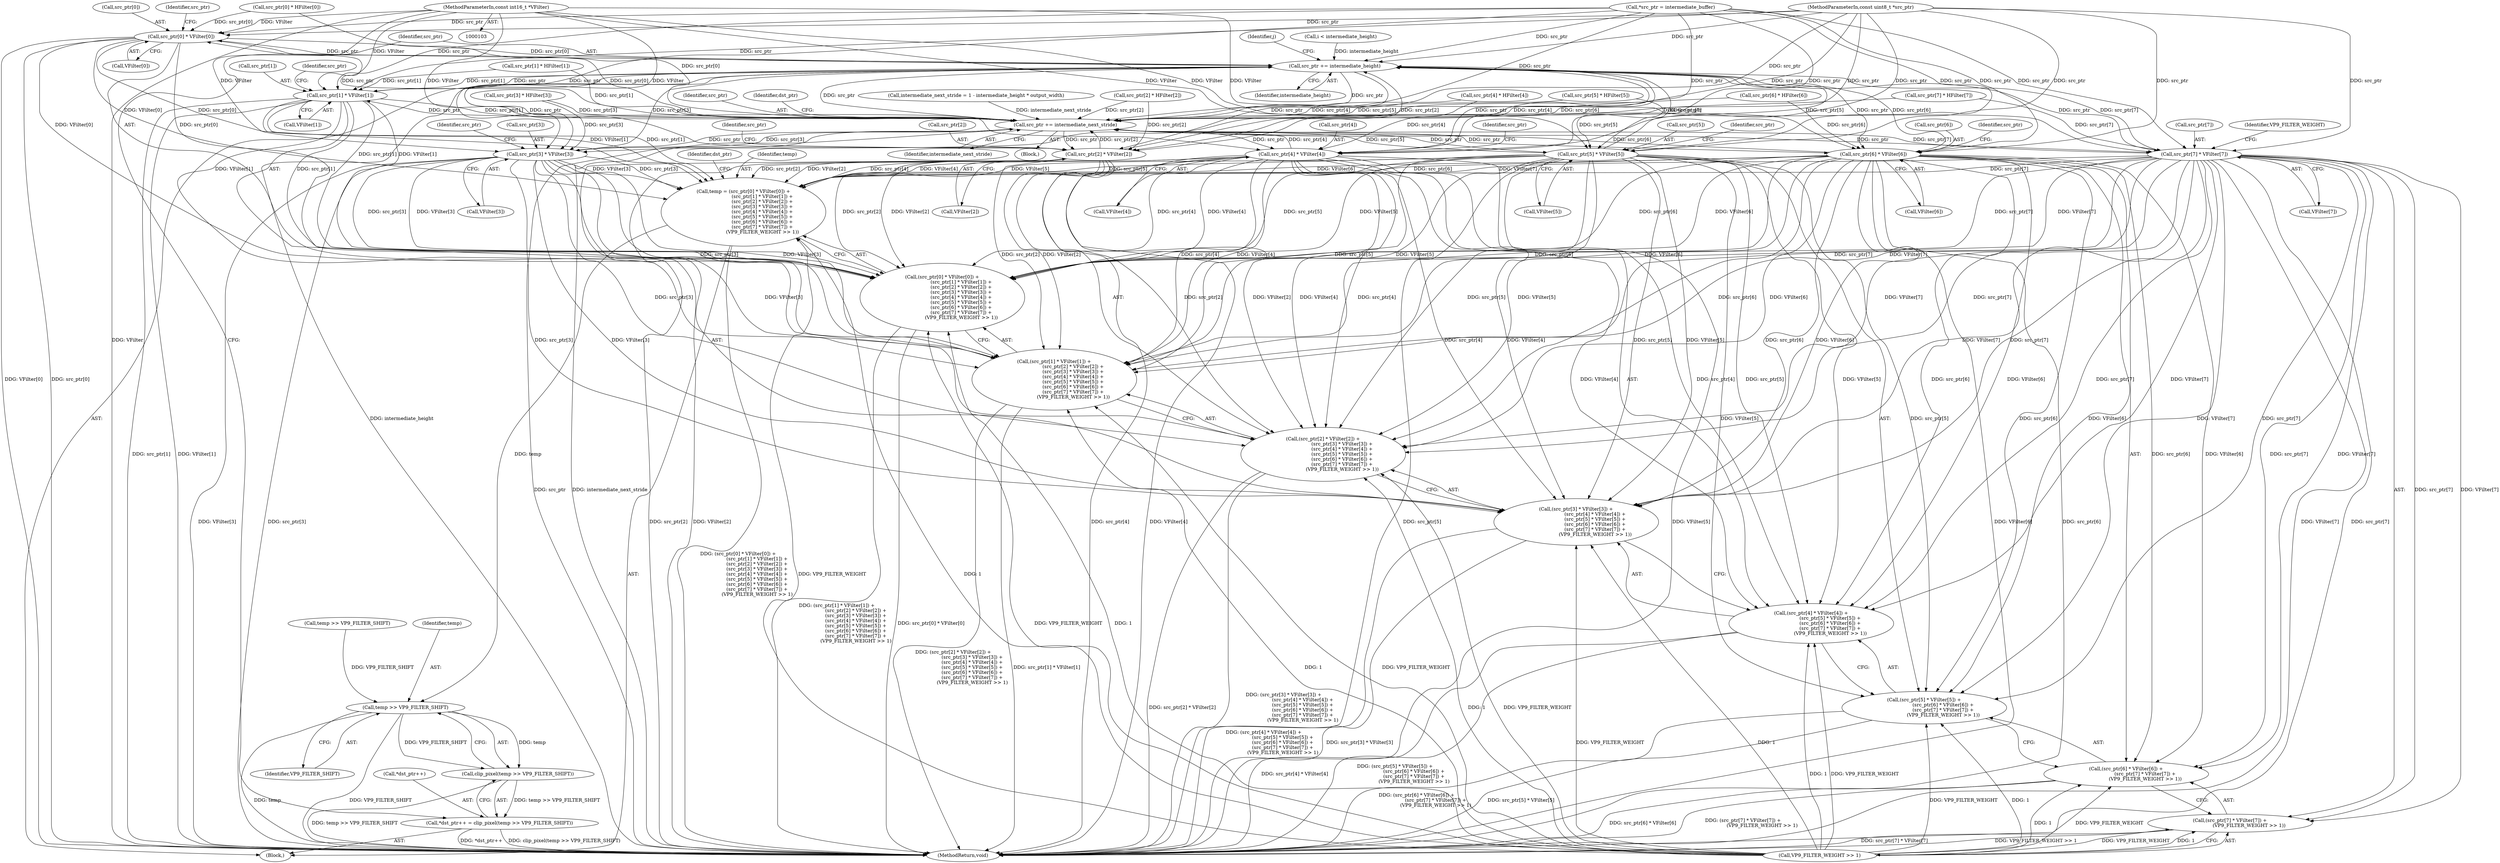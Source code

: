digraph "1_Android_5a9753fca56f0eeb9f61e342b2fccffc364f9426_34@pointer" {
"1000107" [label="(MethodParameterIn,const int16_t *VFilter)"];
"1000305" [label="(Call,src_ptr[0] * VFilter[0])"];
"1000302" [label="(Call,temp = (src_ptr[0] * VFilter[0]) +\n                         (src_ptr[1] * VFilter[1]) +\n                         (src_ptr[2] * VFilter[2]) +\n                         (src_ptr[3] * VFilter[3]) +\n                         (src_ptr[4] * VFilter[4]) +\n                         (src_ptr[5] * VFilter[5]) +\n                         (src_ptr[6] * VFilter[6]) +\n                         (src_ptr[7] * VFilter[7]) +\n                         (VP9_FILTER_WEIGHT >> 1))"];
"1000376" [label="(Call,temp >> VP9_FILTER_SHIFT)"];
"1000375" [label="(Call,clip_pixel(temp >> VP9_FILTER_SHIFT))"];
"1000371" [label="(Call,*dst_ptr++ = clip_pixel(temp >> VP9_FILTER_SHIFT))"];
"1000304" [label="(Call,(src_ptr[0] * VFilter[0]) +\n                         (src_ptr[1] * VFilter[1]) +\n                         (src_ptr[2] * VFilter[2]) +\n                         (src_ptr[3] * VFilter[3]) +\n                         (src_ptr[4] * VFilter[4]) +\n                         (src_ptr[5] * VFilter[5]) +\n                         (src_ptr[6] * VFilter[6]) +\n                         (src_ptr[7] * VFilter[7]) +\n                         (VP9_FILTER_WEIGHT >> 1))"];
"1000379" [label="(Call,src_ptr += intermediate_height)"];
"1000313" [label="(Call,src_ptr[1] * VFilter[1])"];
"1000312" [label="(Call,(src_ptr[1] * VFilter[1]) +\n                         (src_ptr[2] * VFilter[2]) +\n                         (src_ptr[3] * VFilter[3]) +\n                         (src_ptr[4] * VFilter[4]) +\n                         (src_ptr[5] * VFilter[5]) +\n                         (src_ptr[6] * VFilter[6]) +\n                         (src_ptr[7] * VFilter[7]) +\n                         (VP9_FILTER_WEIGHT >> 1))"];
"1000382" [label="(Call,src_ptr += intermediate_next_stride)"];
"1000321" [label="(Call,src_ptr[2] * VFilter[2])"];
"1000320" [label="(Call,(src_ptr[2] * VFilter[2]) +\n                         (src_ptr[3] * VFilter[3]) +\n                         (src_ptr[4] * VFilter[4]) +\n                         (src_ptr[5] * VFilter[5]) +\n                         (src_ptr[6] * VFilter[6]) +\n                         (src_ptr[7] * VFilter[7]) +\n                         (VP9_FILTER_WEIGHT >> 1))"];
"1000329" [label="(Call,src_ptr[3] * VFilter[3])"];
"1000328" [label="(Call,(src_ptr[3] * VFilter[3]) +\n                         (src_ptr[4] * VFilter[4]) +\n                         (src_ptr[5] * VFilter[5]) +\n                         (src_ptr[6] * VFilter[6]) +\n                         (src_ptr[7] * VFilter[7]) +\n                         (VP9_FILTER_WEIGHT >> 1))"];
"1000337" [label="(Call,src_ptr[4] * VFilter[4])"];
"1000336" [label="(Call,(src_ptr[4] * VFilter[4]) +\n                         (src_ptr[5] * VFilter[5]) +\n                         (src_ptr[6] * VFilter[6]) +\n                         (src_ptr[7] * VFilter[7]) +\n                         (VP9_FILTER_WEIGHT >> 1))"];
"1000345" [label="(Call,src_ptr[5] * VFilter[5])"];
"1000344" [label="(Call,(src_ptr[5] * VFilter[5]) +\n                         (src_ptr[6] * VFilter[6]) +\n                         (src_ptr[7] * VFilter[7]) +\n                         (VP9_FILTER_WEIGHT >> 1))"];
"1000353" [label="(Call,src_ptr[6] * VFilter[6])"];
"1000352" [label="(Call,(src_ptr[6] * VFilter[6]) +\n                         (src_ptr[7] * VFilter[7]) +\n                         (VP9_FILTER_WEIGHT >> 1))"];
"1000361" [label="(Call,src_ptr[7] * VFilter[7])"];
"1000360" [label="(Call,(src_ptr[7] * VFilter[7]) +\n                         (VP9_FILTER_WEIGHT >> 1))"];
"1000353" [label="(Call,src_ptr[6] * VFilter[6])"];
"1000352" [label="(Call,(src_ptr[6] * VFilter[6]) +\n                         (src_ptr[7] * VFilter[7]) +\n                         (VP9_FILTER_WEIGHT >> 1))"];
"1000315" [label="(Identifier,src_ptr)"];
"1000346" [label="(Call,src_ptr[5])"];
"1000365" [label="(Call,VFilter[7])"];
"1000362" [label="(Call,src_ptr[7])"];
"1000309" [label="(Call,VFilter[0])"];
"1000104" [label="(MethodParameterIn,const uint8_t *src_ptr)"];
"1000374" [label="(Identifier,dst_ptr)"];
"1000377" [label="(Identifier,temp)"];
"1000375" [label="(Call,clip_pixel(temp >> VP9_FILTER_SHIFT))"];
"1000337" [label="(Call,src_ptr[4] * VFilter[4])"];
"1000383" [label="(Identifier,src_ptr)"];
"1000369" [label="(Identifier,VP9_FILTER_WEIGHT)"];
"1000313" [label="(Call,src_ptr[1] * VFilter[1])"];
"1000357" [label="(Call,VFilter[6])"];
"1000325" [label="(Call,VFilter[2])"];
"1000302" [label="(Call,temp = (src_ptr[0] * VFilter[0]) +\n                         (src_ptr[1] * VFilter[1]) +\n                         (src_ptr[2] * VFilter[2]) +\n                         (src_ptr[3] * VFilter[3]) +\n                         (src_ptr[4] * VFilter[4]) +\n                         (src_ptr[5] * VFilter[5]) +\n                         (src_ptr[6] * VFilter[6]) +\n                         (src_ptr[7] * VFilter[7]) +\n                         (VP9_FILTER_WEIGHT >> 1))"];
"1000320" [label="(Call,(src_ptr[2] * VFilter[2]) +\n                         (src_ptr[3] * VFilter[3]) +\n                         (src_ptr[4] * VFilter[4]) +\n                         (src_ptr[5] * VFilter[5]) +\n                         (src_ptr[6] * VFilter[6]) +\n                         (src_ptr[7] * VFilter[7]) +\n                         (VP9_FILTER_WEIGHT >> 1))"];
"1000368" [label="(Call,VP9_FILTER_WEIGHT >> 1)"];
"1000224" [label="(Call,src_ptr[5] * HFilter[5])"];
"1000321" [label="(Call,src_ptr[2] * VFilter[2])"];
"1000336" [label="(Call,(src_ptr[4] * VFilter[4]) +\n                         (src_ptr[5] * VFilter[5]) +\n                         (src_ptr[6] * VFilter[6]) +\n                         (src_ptr[7] * VFilter[7]) +\n                         (VP9_FILTER_WEIGHT >> 1))"];
"1000386" [label="(Identifier,dst_ptr)"];
"1000378" [label="(Identifier,VP9_FILTER_SHIFT)"];
"1000376" [label="(Call,temp >> VP9_FILTER_SHIFT)"];
"1000303" [label="(Identifier,temp)"];
"1000333" [label="(Call,VFilter[3])"];
"1000322" [label="(Call,src_ptr[2])"];
"1000329" [label="(Call,src_ptr[3] * VFilter[3])"];
"1000384" [label="(Identifier,intermediate_next_stride)"];
"1000345" [label="(Call,src_ptr[5] * VFilter[5])"];
"1000240" [label="(Call,src_ptr[7] * HFilter[7])"];
"1000339" [label="(Identifier,src_ptr)"];
"1000354" [label="(Call,src_ptr[6])"];
"1000299" [label="(Identifier,j)"];
"1000330" [label="(Call,src_ptr[3])"];
"1000200" [label="(Call,src_ptr[2] * HFilter[2])"];
"1000304" [label="(Call,(src_ptr[0] * VFilter[0]) +\n                         (src_ptr[1] * VFilter[1]) +\n                         (src_ptr[2] * VFilter[2]) +\n                         (src_ptr[3] * VFilter[3]) +\n                         (src_ptr[4] * VFilter[4]) +\n                         (src_ptr[5] * VFilter[5]) +\n                         (src_ptr[6] * VFilter[6]) +\n                         (src_ptr[7] * VFilter[7]) +\n                         (VP9_FILTER_WEIGHT >> 1))"];
"1000192" [label="(Call,src_ptr[1] * HFilter[1])"];
"1000347" [label="(Identifier,src_ptr)"];
"1000305" [label="(Call,src_ptr[0] * VFilter[0])"];
"1000379" [label="(Call,src_ptr += intermediate_height)"];
"1000328" [label="(Call,(src_ptr[3] * VFilter[3]) +\n                         (src_ptr[4] * VFilter[4]) +\n                         (src_ptr[5] * VFilter[5]) +\n                         (src_ptr[6] * VFilter[6]) +\n                         (src_ptr[7] * VFilter[7]) +\n                         (VP9_FILTER_WEIGHT >> 1))"];
"1000355" [label="(Identifier,src_ptr)"];
"1000372" [label="(Call,*dst_ptr++)"];
"1000381" [label="(Identifier,intermediate_height)"];
"1000388" [label="(MethodReturn,void)"];
"1000363" [label="(Identifier,src_ptr)"];
"1000290" [label="(Block,)"];
"1000341" [label="(Call,VFilter[4])"];
"1000382" [label="(Call,src_ptr += intermediate_next_stride)"];
"1000371" [label="(Call,*dst_ptr++ = clip_pixel(temp >> VP9_FILTER_SHIFT))"];
"1000338" [label="(Call,src_ptr[4])"];
"1000164" [label="(Call,i < intermediate_height)"];
"1000317" [label="(Call,VFilter[1])"];
"1000323" [label="(Identifier,src_ptr)"];
"1000331" [label="(Identifier,src_ptr)"];
"1000349" [label="(Call,VFilter[5])"];
"1000314" [label="(Call,src_ptr[1])"];
"1000232" [label="(Call,src_ptr[6] * HFilter[6])"];
"1000107" [label="(MethodParameterIn,const int16_t *VFilter)"];
"1000254" [label="(Call,temp >> VP9_FILTER_SHIFT)"];
"1000300" [label="(Block,)"];
"1000312" [label="(Call,(src_ptr[1] * VFilter[1]) +\n                         (src_ptr[2] * VFilter[2]) +\n                         (src_ptr[3] * VFilter[3]) +\n                         (src_ptr[4] * VFilter[4]) +\n                         (src_ptr[5] * VFilter[5]) +\n                         (src_ptr[6] * VFilter[6]) +\n                         (src_ptr[7] * VFilter[7]) +\n                         (VP9_FILTER_WEIGHT >> 1))"];
"1000380" [label="(Identifier,src_ptr)"];
"1000344" [label="(Call,(src_ptr[5] * VFilter[5]) +\n                         (src_ptr[6] * VFilter[6]) +\n                         (src_ptr[7] * VFilter[7]) +\n                         (VP9_FILTER_WEIGHT >> 1))"];
"1000360" [label="(Call,(src_ptr[7] * VFilter[7]) +\n                         (VP9_FILTER_WEIGHT >> 1))"];
"1000129" [label="(Call,intermediate_next_stride = 1 - intermediate_height * output_width)"];
"1000208" [label="(Call,src_ptr[3] * HFilter[3])"];
"1000361" [label="(Call,src_ptr[7] * VFilter[7])"];
"1000306" [label="(Call,src_ptr[0])"];
"1000270" [label="(Call,*src_ptr = intermediate_buffer)"];
"1000216" [label="(Call,src_ptr[4] * HFilter[4])"];
"1000184" [label="(Call,src_ptr[0] * HFilter[0])"];
"1000107" -> "1000103"  [label="AST: "];
"1000107" -> "1000388"  [label="DDG: VFilter"];
"1000107" -> "1000305"  [label="DDG: VFilter"];
"1000107" -> "1000313"  [label="DDG: VFilter"];
"1000107" -> "1000321"  [label="DDG: VFilter"];
"1000107" -> "1000329"  [label="DDG: VFilter"];
"1000107" -> "1000337"  [label="DDG: VFilter"];
"1000107" -> "1000345"  [label="DDG: VFilter"];
"1000107" -> "1000353"  [label="DDG: VFilter"];
"1000107" -> "1000361"  [label="DDG: VFilter"];
"1000305" -> "1000304"  [label="AST: "];
"1000305" -> "1000309"  [label="CFG: "];
"1000306" -> "1000305"  [label="AST: "];
"1000309" -> "1000305"  [label="AST: "];
"1000315" -> "1000305"  [label="CFG: "];
"1000305" -> "1000388"  [label="DDG: VFilter[0]"];
"1000305" -> "1000388"  [label="DDG: src_ptr[0]"];
"1000305" -> "1000302"  [label="DDG: src_ptr[0]"];
"1000305" -> "1000302"  [label="DDG: VFilter[0]"];
"1000305" -> "1000304"  [label="DDG: src_ptr[0]"];
"1000305" -> "1000304"  [label="DDG: VFilter[0]"];
"1000382" -> "1000305"  [label="DDG: src_ptr"];
"1000184" -> "1000305"  [label="DDG: src_ptr[0]"];
"1000379" -> "1000305"  [label="DDG: src_ptr"];
"1000270" -> "1000305"  [label="DDG: src_ptr"];
"1000104" -> "1000305"  [label="DDG: src_ptr"];
"1000305" -> "1000379"  [label="DDG: src_ptr[0]"];
"1000305" -> "1000382"  [label="DDG: src_ptr[0]"];
"1000302" -> "1000300"  [label="AST: "];
"1000302" -> "1000304"  [label="CFG: "];
"1000303" -> "1000302"  [label="AST: "];
"1000304" -> "1000302"  [label="AST: "];
"1000374" -> "1000302"  [label="CFG: "];
"1000302" -> "1000388"  [label="DDG: (src_ptr[0] * VFilter[0]) +\n                         (src_ptr[1] * VFilter[1]) +\n                         (src_ptr[2] * VFilter[2]) +\n                         (src_ptr[3] * VFilter[3]) +\n                         (src_ptr[4] * VFilter[4]) +\n                         (src_ptr[5] * VFilter[5]) +\n                         (src_ptr[6] * VFilter[6]) +\n                         (src_ptr[7] * VFilter[7]) +\n                         (VP9_FILTER_WEIGHT >> 1)"];
"1000313" -> "1000302"  [label="DDG: src_ptr[1]"];
"1000313" -> "1000302"  [label="DDG: VFilter[1]"];
"1000321" -> "1000302"  [label="DDG: src_ptr[2]"];
"1000321" -> "1000302"  [label="DDG: VFilter[2]"];
"1000329" -> "1000302"  [label="DDG: src_ptr[3]"];
"1000329" -> "1000302"  [label="DDG: VFilter[3]"];
"1000337" -> "1000302"  [label="DDG: src_ptr[4]"];
"1000337" -> "1000302"  [label="DDG: VFilter[4]"];
"1000345" -> "1000302"  [label="DDG: src_ptr[5]"];
"1000345" -> "1000302"  [label="DDG: VFilter[5]"];
"1000353" -> "1000302"  [label="DDG: src_ptr[6]"];
"1000353" -> "1000302"  [label="DDG: VFilter[6]"];
"1000361" -> "1000302"  [label="DDG: src_ptr[7]"];
"1000361" -> "1000302"  [label="DDG: VFilter[7]"];
"1000368" -> "1000302"  [label="DDG: VP9_FILTER_WEIGHT"];
"1000368" -> "1000302"  [label="DDG: 1"];
"1000302" -> "1000376"  [label="DDG: temp"];
"1000376" -> "1000375"  [label="AST: "];
"1000376" -> "1000378"  [label="CFG: "];
"1000377" -> "1000376"  [label="AST: "];
"1000378" -> "1000376"  [label="AST: "];
"1000375" -> "1000376"  [label="CFG: "];
"1000376" -> "1000388"  [label="DDG: temp"];
"1000376" -> "1000388"  [label="DDG: VP9_FILTER_SHIFT"];
"1000376" -> "1000375"  [label="DDG: temp"];
"1000376" -> "1000375"  [label="DDG: VP9_FILTER_SHIFT"];
"1000254" -> "1000376"  [label="DDG: VP9_FILTER_SHIFT"];
"1000375" -> "1000371"  [label="AST: "];
"1000371" -> "1000375"  [label="CFG: "];
"1000375" -> "1000388"  [label="DDG: temp >> VP9_FILTER_SHIFT"];
"1000375" -> "1000371"  [label="DDG: temp >> VP9_FILTER_SHIFT"];
"1000371" -> "1000300"  [label="AST: "];
"1000372" -> "1000371"  [label="AST: "];
"1000380" -> "1000371"  [label="CFG: "];
"1000371" -> "1000388"  [label="DDG: clip_pixel(temp >> VP9_FILTER_SHIFT)"];
"1000371" -> "1000388"  [label="DDG: *dst_ptr++"];
"1000304" -> "1000312"  [label="CFG: "];
"1000312" -> "1000304"  [label="AST: "];
"1000304" -> "1000388"  [label="DDG: (src_ptr[1] * VFilter[1]) +\n                         (src_ptr[2] * VFilter[2]) +\n                         (src_ptr[3] * VFilter[3]) +\n                         (src_ptr[4] * VFilter[4]) +\n                         (src_ptr[5] * VFilter[5]) +\n                         (src_ptr[6] * VFilter[6]) +\n                         (src_ptr[7] * VFilter[7]) +\n                         (VP9_FILTER_WEIGHT >> 1)"];
"1000304" -> "1000388"  [label="DDG: src_ptr[0] * VFilter[0]"];
"1000313" -> "1000304"  [label="DDG: src_ptr[1]"];
"1000313" -> "1000304"  [label="DDG: VFilter[1]"];
"1000321" -> "1000304"  [label="DDG: src_ptr[2]"];
"1000321" -> "1000304"  [label="DDG: VFilter[2]"];
"1000329" -> "1000304"  [label="DDG: src_ptr[3]"];
"1000329" -> "1000304"  [label="DDG: VFilter[3]"];
"1000337" -> "1000304"  [label="DDG: src_ptr[4]"];
"1000337" -> "1000304"  [label="DDG: VFilter[4]"];
"1000345" -> "1000304"  [label="DDG: src_ptr[5]"];
"1000345" -> "1000304"  [label="DDG: VFilter[5]"];
"1000353" -> "1000304"  [label="DDG: src_ptr[6]"];
"1000353" -> "1000304"  [label="DDG: VFilter[6]"];
"1000361" -> "1000304"  [label="DDG: src_ptr[7]"];
"1000361" -> "1000304"  [label="DDG: VFilter[7]"];
"1000368" -> "1000304"  [label="DDG: VP9_FILTER_WEIGHT"];
"1000368" -> "1000304"  [label="DDG: 1"];
"1000379" -> "1000300"  [label="AST: "];
"1000379" -> "1000381"  [label="CFG: "];
"1000380" -> "1000379"  [label="AST: "];
"1000381" -> "1000379"  [label="AST: "];
"1000299" -> "1000379"  [label="CFG: "];
"1000379" -> "1000388"  [label="DDG: intermediate_height"];
"1000379" -> "1000313"  [label="DDG: src_ptr"];
"1000379" -> "1000321"  [label="DDG: src_ptr"];
"1000379" -> "1000329"  [label="DDG: src_ptr"];
"1000379" -> "1000337"  [label="DDG: src_ptr"];
"1000379" -> "1000345"  [label="DDG: src_ptr"];
"1000379" -> "1000353"  [label="DDG: src_ptr"];
"1000379" -> "1000361"  [label="DDG: src_ptr"];
"1000164" -> "1000379"  [label="DDG: intermediate_height"];
"1000382" -> "1000379"  [label="DDG: src_ptr"];
"1000337" -> "1000379"  [label="DDG: src_ptr[4]"];
"1000329" -> "1000379"  [label="DDG: src_ptr[3]"];
"1000321" -> "1000379"  [label="DDG: src_ptr[2]"];
"1000361" -> "1000379"  [label="DDG: src_ptr[7]"];
"1000313" -> "1000379"  [label="DDG: src_ptr[1]"];
"1000270" -> "1000379"  [label="DDG: src_ptr"];
"1000353" -> "1000379"  [label="DDG: src_ptr[6]"];
"1000345" -> "1000379"  [label="DDG: src_ptr[5]"];
"1000104" -> "1000379"  [label="DDG: src_ptr"];
"1000379" -> "1000382"  [label="DDG: src_ptr"];
"1000313" -> "1000312"  [label="AST: "];
"1000313" -> "1000317"  [label="CFG: "];
"1000314" -> "1000313"  [label="AST: "];
"1000317" -> "1000313"  [label="AST: "];
"1000323" -> "1000313"  [label="CFG: "];
"1000313" -> "1000388"  [label="DDG: src_ptr[1]"];
"1000313" -> "1000388"  [label="DDG: VFilter[1]"];
"1000313" -> "1000312"  [label="DDG: src_ptr[1]"];
"1000313" -> "1000312"  [label="DDG: VFilter[1]"];
"1000382" -> "1000313"  [label="DDG: src_ptr"];
"1000192" -> "1000313"  [label="DDG: src_ptr[1]"];
"1000270" -> "1000313"  [label="DDG: src_ptr"];
"1000104" -> "1000313"  [label="DDG: src_ptr"];
"1000313" -> "1000382"  [label="DDG: src_ptr[1]"];
"1000312" -> "1000320"  [label="CFG: "];
"1000320" -> "1000312"  [label="AST: "];
"1000312" -> "1000388"  [label="DDG: src_ptr[1] * VFilter[1]"];
"1000312" -> "1000388"  [label="DDG: (src_ptr[2] * VFilter[2]) +\n                         (src_ptr[3] * VFilter[3]) +\n                         (src_ptr[4] * VFilter[4]) +\n                         (src_ptr[5] * VFilter[5]) +\n                         (src_ptr[6] * VFilter[6]) +\n                         (src_ptr[7] * VFilter[7]) +\n                         (VP9_FILTER_WEIGHT >> 1)"];
"1000321" -> "1000312"  [label="DDG: src_ptr[2]"];
"1000321" -> "1000312"  [label="DDG: VFilter[2]"];
"1000329" -> "1000312"  [label="DDG: src_ptr[3]"];
"1000329" -> "1000312"  [label="DDG: VFilter[3]"];
"1000337" -> "1000312"  [label="DDG: src_ptr[4]"];
"1000337" -> "1000312"  [label="DDG: VFilter[4]"];
"1000345" -> "1000312"  [label="DDG: src_ptr[5]"];
"1000345" -> "1000312"  [label="DDG: VFilter[5]"];
"1000353" -> "1000312"  [label="DDG: src_ptr[6]"];
"1000353" -> "1000312"  [label="DDG: VFilter[6]"];
"1000361" -> "1000312"  [label="DDG: src_ptr[7]"];
"1000361" -> "1000312"  [label="DDG: VFilter[7]"];
"1000368" -> "1000312"  [label="DDG: VP9_FILTER_WEIGHT"];
"1000368" -> "1000312"  [label="DDG: 1"];
"1000382" -> "1000290"  [label="AST: "];
"1000382" -> "1000384"  [label="CFG: "];
"1000383" -> "1000382"  [label="AST: "];
"1000384" -> "1000382"  [label="AST: "];
"1000386" -> "1000382"  [label="CFG: "];
"1000382" -> "1000388"  [label="DDG: src_ptr"];
"1000382" -> "1000388"  [label="DDG: intermediate_next_stride"];
"1000382" -> "1000321"  [label="DDG: src_ptr"];
"1000382" -> "1000329"  [label="DDG: src_ptr"];
"1000382" -> "1000337"  [label="DDG: src_ptr"];
"1000382" -> "1000345"  [label="DDG: src_ptr"];
"1000382" -> "1000353"  [label="DDG: src_ptr"];
"1000382" -> "1000361"  [label="DDG: src_ptr"];
"1000129" -> "1000382"  [label="DDG: intermediate_next_stride"];
"1000224" -> "1000382"  [label="DDG: src_ptr[5]"];
"1000200" -> "1000382"  [label="DDG: src_ptr[2]"];
"1000184" -> "1000382"  [label="DDG: src_ptr[0]"];
"1000232" -> "1000382"  [label="DDG: src_ptr[6]"];
"1000216" -> "1000382"  [label="DDG: src_ptr[4]"];
"1000337" -> "1000382"  [label="DDG: src_ptr[4]"];
"1000329" -> "1000382"  [label="DDG: src_ptr[3]"];
"1000361" -> "1000382"  [label="DDG: src_ptr[7]"];
"1000270" -> "1000382"  [label="DDG: src_ptr"];
"1000208" -> "1000382"  [label="DDG: src_ptr[3]"];
"1000192" -> "1000382"  [label="DDG: src_ptr[1]"];
"1000321" -> "1000382"  [label="DDG: src_ptr[2]"];
"1000353" -> "1000382"  [label="DDG: src_ptr[6]"];
"1000345" -> "1000382"  [label="DDG: src_ptr[5]"];
"1000240" -> "1000382"  [label="DDG: src_ptr[7]"];
"1000104" -> "1000382"  [label="DDG: src_ptr"];
"1000321" -> "1000320"  [label="AST: "];
"1000321" -> "1000325"  [label="CFG: "];
"1000322" -> "1000321"  [label="AST: "];
"1000325" -> "1000321"  [label="AST: "];
"1000331" -> "1000321"  [label="CFG: "];
"1000321" -> "1000388"  [label="DDG: src_ptr[2]"];
"1000321" -> "1000388"  [label="DDG: VFilter[2]"];
"1000321" -> "1000320"  [label="DDG: src_ptr[2]"];
"1000321" -> "1000320"  [label="DDG: VFilter[2]"];
"1000200" -> "1000321"  [label="DDG: src_ptr[2]"];
"1000270" -> "1000321"  [label="DDG: src_ptr"];
"1000104" -> "1000321"  [label="DDG: src_ptr"];
"1000320" -> "1000328"  [label="CFG: "];
"1000328" -> "1000320"  [label="AST: "];
"1000320" -> "1000388"  [label="DDG: (src_ptr[3] * VFilter[3]) +\n                         (src_ptr[4] * VFilter[4]) +\n                         (src_ptr[5] * VFilter[5]) +\n                         (src_ptr[6] * VFilter[6]) +\n                         (src_ptr[7] * VFilter[7]) +\n                         (VP9_FILTER_WEIGHT >> 1)"];
"1000320" -> "1000388"  [label="DDG: src_ptr[2] * VFilter[2]"];
"1000329" -> "1000320"  [label="DDG: src_ptr[3]"];
"1000329" -> "1000320"  [label="DDG: VFilter[3]"];
"1000337" -> "1000320"  [label="DDG: src_ptr[4]"];
"1000337" -> "1000320"  [label="DDG: VFilter[4]"];
"1000345" -> "1000320"  [label="DDG: src_ptr[5]"];
"1000345" -> "1000320"  [label="DDG: VFilter[5]"];
"1000353" -> "1000320"  [label="DDG: src_ptr[6]"];
"1000353" -> "1000320"  [label="DDG: VFilter[6]"];
"1000361" -> "1000320"  [label="DDG: src_ptr[7]"];
"1000361" -> "1000320"  [label="DDG: VFilter[7]"];
"1000368" -> "1000320"  [label="DDG: VP9_FILTER_WEIGHT"];
"1000368" -> "1000320"  [label="DDG: 1"];
"1000329" -> "1000328"  [label="AST: "];
"1000329" -> "1000333"  [label="CFG: "];
"1000330" -> "1000329"  [label="AST: "];
"1000333" -> "1000329"  [label="AST: "];
"1000339" -> "1000329"  [label="CFG: "];
"1000329" -> "1000388"  [label="DDG: VFilter[3]"];
"1000329" -> "1000388"  [label="DDG: src_ptr[3]"];
"1000329" -> "1000328"  [label="DDG: src_ptr[3]"];
"1000329" -> "1000328"  [label="DDG: VFilter[3]"];
"1000270" -> "1000329"  [label="DDG: src_ptr"];
"1000208" -> "1000329"  [label="DDG: src_ptr[3]"];
"1000104" -> "1000329"  [label="DDG: src_ptr"];
"1000328" -> "1000336"  [label="CFG: "];
"1000336" -> "1000328"  [label="AST: "];
"1000328" -> "1000388"  [label="DDG: (src_ptr[4] * VFilter[4]) +\n                         (src_ptr[5] * VFilter[5]) +\n                         (src_ptr[6] * VFilter[6]) +\n                         (src_ptr[7] * VFilter[7]) +\n                         (VP9_FILTER_WEIGHT >> 1)"];
"1000328" -> "1000388"  [label="DDG: src_ptr[3] * VFilter[3]"];
"1000337" -> "1000328"  [label="DDG: src_ptr[4]"];
"1000337" -> "1000328"  [label="DDG: VFilter[4]"];
"1000345" -> "1000328"  [label="DDG: src_ptr[5]"];
"1000345" -> "1000328"  [label="DDG: VFilter[5]"];
"1000353" -> "1000328"  [label="DDG: src_ptr[6]"];
"1000353" -> "1000328"  [label="DDG: VFilter[6]"];
"1000361" -> "1000328"  [label="DDG: src_ptr[7]"];
"1000361" -> "1000328"  [label="DDG: VFilter[7]"];
"1000368" -> "1000328"  [label="DDG: VP9_FILTER_WEIGHT"];
"1000368" -> "1000328"  [label="DDG: 1"];
"1000337" -> "1000336"  [label="AST: "];
"1000337" -> "1000341"  [label="CFG: "];
"1000338" -> "1000337"  [label="AST: "];
"1000341" -> "1000337"  [label="AST: "];
"1000347" -> "1000337"  [label="CFG: "];
"1000337" -> "1000388"  [label="DDG: src_ptr[4]"];
"1000337" -> "1000388"  [label="DDG: VFilter[4]"];
"1000337" -> "1000336"  [label="DDG: src_ptr[4]"];
"1000337" -> "1000336"  [label="DDG: VFilter[4]"];
"1000216" -> "1000337"  [label="DDG: src_ptr[4]"];
"1000270" -> "1000337"  [label="DDG: src_ptr"];
"1000104" -> "1000337"  [label="DDG: src_ptr"];
"1000336" -> "1000344"  [label="CFG: "];
"1000344" -> "1000336"  [label="AST: "];
"1000336" -> "1000388"  [label="DDG: (src_ptr[5] * VFilter[5]) +\n                         (src_ptr[6] * VFilter[6]) +\n                         (src_ptr[7] * VFilter[7]) +\n                         (VP9_FILTER_WEIGHT >> 1)"];
"1000336" -> "1000388"  [label="DDG: src_ptr[4] * VFilter[4]"];
"1000345" -> "1000336"  [label="DDG: src_ptr[5]"];
"1000345" -> "1000336"  [label="DDG: VFilter[5]"];
"1000353" -> "1000336"  [label="DDG: src_ptr[6]"];
"1000353" -> "1000336"  [label="DDG: VFilter[6]"];
"1000361" -> "1000336"  [label="DDG: src_ptr[7]"];
"1000361" -> "1000336"  [label="DDG: VFilter[7]"];
"1000368" -> "1000336"  [label="DDG: VP9_FILTER_WEIGHT"];
"1000368" -> "1000336"  [label="DDG: 1"];
"1000345" -> "1000344"  [label="AST: "];
"1000345" -> "1000349"  [label="CFG: "];
"1000346" -> "1000345"  [label="AST: "];
"1000349" -> "1000345"  [label="AST: "];
"1000355" -> "1000345"  [label="CFG: "];
"1000345" -> "1000388"  [label="DDG: VFilter[5]"];
"1000345" -> "1000388"  [label="DDG: src_ptr[5]"];
"1000345" -> "1000344"  [label="DDG: src_ptr[5]"];
"1000345" -> "1000344"  [label="DDG: VFilter[5]"];
"1000224" -> "1000345"  [label="DDG: src_ptr[5]"];
"1000270" -> "1000345"  [label="DDG: src_ptr"];
"1000104" -> "1000345"  [label="DDG: src_ptr"];
"1000344" -> "1000352"  [label="CFG: "];
"1000352" -> "1000344"  [label="AST: "];
"1000344" -> "1000388"  [label="DDG: (src_ptr[6] * VFilter[6]) +\n                         (src_ptr[7] * VFilter[7]) +\n                         (VP9_FILTER_WEIGHT >> 1)"];
"1000344" -> "1000388"  [label="DDG: src_ptr[5] * VFilter[5]"];
"1000353" -> "1000344"  [label="DDG: src_ptr[6]"];
"1000353" -> "1000344"  [label="DDG: VFilter[6]"];
"1000361" -> "1000344"  [label="DDG: src_ptr[7]"];
"1000361" -> "1000344"  [label="DDG: VFilter[7]"];
"1000368" -> "1000344"  [label="DDG: VP9_FILTER_WEIGHT"];
"1000368" -> "1000344"  [label="DDG: 1"];
"1000353" -> "1000352"  [label="AST: "];
"1000353" -> "1000357"  [label="CFG: "];
"1000354" -> "1000353"  [label="AST: "];
"1000357" -> "1000353"  [label="AST: "];
"1000363" -> "1000353"  [label="CFG: "];
"1000353" -> "1000388"  [label="DDG: VFilter[6]"];
"1000353" -> "1000388"  [label="DDG: src_ptr[6]"];
"1000353" -> "1000352"  [label="DDG: src_ptr[6]"];
"1000353" -> "1000352"  [label="DDG: VFilter[6]"];
"1000232" -> "1000353"  [label="DDG: src_ptr[6]"];
"1000270" -> "1000353"  [label="DDG: src_ptr"];
"1000104" -> "1000353"  [label="DDG: src_ptr"];
"1000352" -> "1000360"  [label="CFG: "];
"1000360" -> "1000352"  [label="AST: "];
"1000352" -> "1000388"  [label="DDG: src_ptr[6] * VFilter[6]"];
"1000352" -> "1000388"  [label="DDG: (src_ptr[7] * VFilter[7]) +\n                         (VP9_FILTER_WEIGHT >> 1)"];
"1000361" -> "1000352"  [label="DDG: src_ptr[7]"];
"1000361" -> "1000352"  [label="DDG: VFilter[7]"];
"1000368" -> "1000352"  [label="DDG: VP9_FILTER_WEIGHT"];
"1000368" -> "1000352"  [label="DDG: 1"];
"1000361" -> "1000360"  [label="AST: "];
"1000361" -> "1000365"  [label="CFG: "];
"1000362" -> "1000361"  [label="AST: "];
"1000365" -> "1000361"  [label="AST: "];
"1000369" -> "1000361"  [label="CFG: "];
"1000361" -> "1000388"  [label="DDG: VFilter[7]"];
"1000361" -> "1000388"  [label="DDG: src_ptr[7]"];
"1000361" -> "1000360"  [label="DDG: src_ptr[7]"];
"1000361" -> "1000360"  [label="DDG: VFilter[7]"];
"1000240" -> "1000361"  [label="DDG: src_ptr[7]"];
"1000270" -> "1000361"  [label="DDG: src_ptr"];
"1000104" -> "1000361"  [label="DDG: src_ptr"];
"1000360" -> "1000368"  [label="CFG: "];
"1000368" -> "1000360"  [label="AST: "];
"1000360" -> "1000388"  [label="DDG: src_ptr[7] * VFilter[7]"];
"1000360" -> "1000388"  [label="DDG: VP9_FILTER_WEIGHT >> 1"];
"1000368" -> "1000360"  [label="DDG: VP9_FILTER_WEIGHT"];
"1000368" -> "1000360"  [label="DDG: 1"];
}
